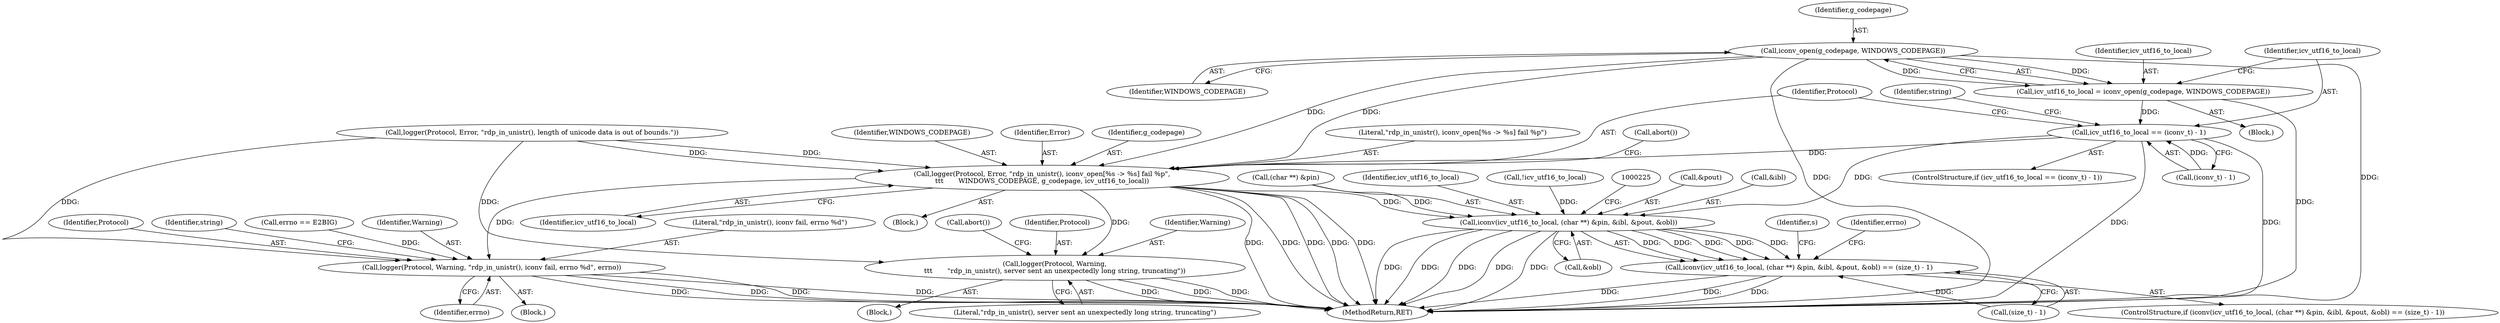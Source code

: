 digraph "0_rdesktop_4dca546d04321a610c1835010b5dad85163b65e1_9@API" {
"1000152" [label="(Call,iconv_open(g_codepage, WINDOWS_CODEPAGE))"];
"1000150" [label="(Call,icv_utf16_to_local = iconv_open(g_codepage, WINDOWS_CODEPAGE))"];
"1000156" [label="(Call,icv_utf16_to_local == (iconv_t) - 1)"];
"1000163" [label="(Call,logger(Protocol, Error, \"rdp_in_unistr(), iconv_open[%s -> %s] fail %p\",\n\t\t\t       WINDOWS_CODEPAGE, g_codepage, icv_utf16_to_local))"];
"1000212" [label="(Call,iconv(icv_utf16_to_local, (char **) &pin, &ibl, &pout, &obl))"];
"1000211" [label="(Call,iconv(icv_utf16_to_local, (char **) &pin, &ibl, &pout, &obl) == (size_t) - 1)"];
"1000234" [label="(Call,logger(Protocol, Warning,\n\t\t\t       \"rdp_in_unistr(), server sent an unexpectedly long string, truncating\"))"];
"1000240" [label="(Call,logger(Protocol, Warning, \"rdp_in_unistr(), iconv fail, errno %d\", errno))"];
"1000224" [label="(Call,(size_t) - 1)"];
"1000241" [label="(Identifier,Protocol)"];
"1000156" [label="(Call,icv_utf16_to_local == (iconv_t) - 1)"];
"1000239" [label="(Block,)"];
"1000220" [label="(Call,&pout)"];
"1000168" [label="(Identifier,g_codepage)"];
"1000150" [label="(Call,icv_utf16_to_local = iconv_open(g_codepage, WINDOWS_CODEPAGE))"];
"1000218" [label="(Call,&ibl)"];
"1000210" [label="(ControlStructure,if (iconv(icv_utf16_to_local, (char **) &pin, &ibl, &pout, &obl) == (size_t) - 1))"];
"1000152" [label="(Call,iconv_open(g_codepage, WINDOWS_CODEPAGE))"];
"1000155" [label="(ControlStructure,if (icv_utf16_to_local == (iconv_t) - 1))"];
"1000166" [label="(Literal,\"rdp_in_unistr(), iconv_open[%s -> %s] fail %p\")"];
"1000247" [label="(Identifier,string)"];
"1000212" [label="(Call,iconv(icv_utf16_to_local, (char **) &pin, &ibl, &pout, &obl))"];
"1000164" [label="(Identifier,Protocol)"];
"1000174" [label="(Identifier,string)"];
"1000230" [label="(Call,errno == E2BIG)"];
"1000162" [label="(Block,)"];
"1000256" [label="(Call,abort())"];
"1000240" [label="(Call,logger(Protocol, Warning, \"rdp_in_unistr(), iconv fail, errno %d\", errno))"];
"1000211" [label="(Call,iconv(icv_utf16_to_local, (char **) &pin, &ibl, &pout, &obl) == (size_t) - 1)"];
"1000234" [label="(Call,logger(Protocol, Warning,\n\t\t\t       \"rdp_in_unistr(), server sent an unexpectedly long string, truncating\"))"];
"1000214" [label="(Call,(char **) &pin)"];
"1000157" [label="(Identifier,icv_utf16_to_local)"];
"1000259" [label="(Identifier,s)"];
"1000236" [label="(Identifier,Warning)"];
"1000244" [label="(Identifier,errno)"];
"1000213" [label="(Identifier,icv_utf16_to_local)"];
"1000233" [label="(Block,)"];
"1000170" [label="(Call,abort())"];
"1000235" [label="(Identifier,Protocol)"];
"1000231" [label="(Identifier,errno)"];
"1000242" [label="(Identifier,Warning)"];
"1000237" [label="(Literal,\"rdp_in_unistr(), server sent an unexpectedly long string, truncating\")"];
"1000158" [label="(Call,(iconv_t) - 1)"];
"1000163" [label="(Call,logger(Protocol, Error, \"rdp_in_unistr(), iconv_open[%s -> %s] fail %p\",\n\t\t\t       WINDOWS_CODEPAGE, g_codepage, icv_utf16_to_local))"];
"1000153" [label="(Identifier,g_codepage)"];
"1000149" [label="(Block,)"];
"1000243" [label="(Literal,\"rdp_in_unistr(), iconv fail, errno %d\")"];
"1000154" [label="(Identifier,WINDOWS_CODEPAGE)"];
"1000147" [label="(Call,!icv_utf16_to_local)"];
"1000131" [label="(Call,logger(Protocol, Error, \"rdp_in_unistr(), length of unicode data is out of bounds.\"))"];
"1000167" [label="(Identifier,WINDOWS_CODEPAGE)"];
"1000222" [label="(Call,&obl)"];
"1000151" [label="(Identifier,icv_utf16_to_local)"];
"1000276" [label="(MethodReturn,RET)"];
"1000165" [label="(Identifier,Error)"];
"1000169" [label="(Identifier,icv_utf16_to_local)"];
"1000152" -> "1000150"  [label="AST: "];
"1000152" -> "1000154"  [label="CFG: "];
"1000153" -> "1000152"  [label="AST: "];
"1000154" -> "1000152"  [label="AST: "];
"1000150" -> "1000152"  [label="CFG: "];
"1000152" -> "1000276"  [label="DDG: "];
"1000152" -> "1000276"  [label="DDG: "];
"1000152" -> "1000150"  [label="DDG: "];
"1000152" -> "1000150"  [label="DDG: "];
"1000152" -> "1000163"  [label="DDG: "];
"1000152" -> "1000163"  [label="DDG: "];
"1000150" -> "1000149"  [label="AST: "];
"1000151" -> "1000150"  [label="AST: "];
"1000157" -> "1000150"  [label="CFG: "];
"1000150" -> "1000276"  [label="DDG: "];
"1000150" -> "1000156"  [label="DDG: "];
"1000156" -> "1000155"  [label="AST: "];
"1000156" -> "1000158"  [label="CFG: "];
"1000157" -> "1000156"  [label="AST: "];
"1000158" -> "1000156"  [label="AST: "];
"1000164" -> "1000156"  [label="CFG: "];
"1000174" -> "1000156"  [label="CFG: "];
"1000156" -> "1000276"  [label="DDG: "];
"1000156" -> "1000276"  [label="DDG: "];
"1000158" -> "1000156"  [label="DDG: "];
"1000156" -> "1000163"  [label="DDG: "];
"1000156" -> "1000212"  [label="DDG: "];
"1000163" -> "1000162"  [label="AST: "];
"1000163" -> "1000169"  [label="CFG: "];
"1000164" -> "1000163"  [label="AST: "];
"1000165" -> "1000163"  [label="AST: "];
"1000166" -> "1000163"  [label="AST: "];
"1000167" -> "1000163"  [label="AST: "];
"1000168" -> "1000163"  [label="AST: "];
"1000169" -> "1000163"  [label="AST: "];
"1000170" -> "1000163"  [label="CFG: "];
"1000163" -> "1000276"  [label="DDG: "];
"1000163" -> "1000276"  [label="DDG: "];
"1000163" -> "1000276"  [label="DDG: "];
"1000163" -> "1000276"  [label="DDG: "];
"1000163" -> "1000276"  [label="DDG: "];
"1000131" -> "1000163"  [label="DDG: "];
"1000131" -> "1000163"  [label="DDG: "];
"1000163" -> "1000212"  [label="DDG: "];
"1000163" -> "1000234"  [label="DDG: "];
"1000163" -> "1000240"  [label="DDG: "];
"1000212" -> "1000211"  [label="AST: "];
"1000212" -> "1000222"  [label="CFG: "];
"1000213" -> "1000212"  [label="AST: "];
"1000214" -> "1000212"  [label="AST: "];
"1000218" -> "1000212"  [label="AST: "];
"1000220" -> "1000212"  [label="AST: "];
"1000222" -> "1000212"  [label="AST: "];
"1000225" -> "1000212"  [label="CFG: "];
"1000212" -> "1000276"  [label="DDG: "];
"1000212" -> "1000276"  [label="DDG: "];
"1000212" -> "1000276"  [label="DDG: "];
"1000212" -> "1000276"  [label="DDG: "];
"1000212" -> "1000276"  [label="DDG: "];
"1000212" -> "1000211"  [label="DDG: "];
"1000212" -> "1000211"  [label="DDG: "];
"1000212" -> "1000211"  [label="DDG: "];
"1000212" -> "1000211"  [label="DDG: "];
"1000212" -> "1000211"  [label="DDG: "];
"1000147" -> "1000212"  [label="DDG: "];
"1000214" -> "1000212"  [label="DDG: "];
"1000211" -> "1000210"  [label="AST: "];
"1000211" -> "1000224"  [label="CFG: "];
"1000224" -> "1000211"  [label="AST: "];
"1000231" -> "1000211"  [label="CFG: "];
"1000259" -> "1000211"  [label="CFG: "];
"1000211" -> "1000276"  [label="DDG: "];
"1000211" -> "1000276"  [label="DDG: "];
"1000211" -> "1000276"  [label="DDG: "];
"1000224" -> "1000211"  [label="DDG: "];
"1000234" -> "1000233"  [label="AST: "];
"1000234" -> "1000237"  [label="CFG: "];
"1000235" -> "1000234"  [label="AST: "];
"1000236" -> "1000234"  [label="AST: "];
"1000237" -> "1000234"  [label="AST: "];
"1000256" -> "1000234"  [label="CFG: "];
"1000234" -> "1000276"  [label="DDG: "];
"1000234" -> "1000276"  [label="DDG: "];
"1000234" -> "1000276"  [label="DDG: "];
"1000131" -> "1000234"  [label="DDG: "];
"1000240" -> "1000239"  [label="AST: "];
"1000240" -> "1000244"  [label="CFG: "];
"1000241" -> "1000240"  [label="AST: "];
"1000242" -> "1000240"  [label="AST: "];
"1000243" -> "1000240"  [label="AST: "];
"1000244" -> "1000240"  [label="AST: "];
"1000247" -> "1000240"  [label="CFG: "];
"1000240" -> "1000276"  [label="DDG: "];
"1000240" -> "1000276"  [label="DDG: "];
"1000240" -> "1000276"  [label="DDG: "];
"1000240" -> "1000276"  [label="DDG: "];
"1000131" -> "1000240"  [label="DDG: "];
"1000230" -> "1000240"  [label="DDG: "];
}
